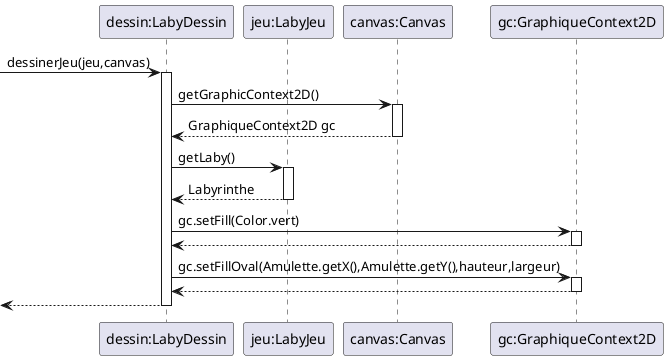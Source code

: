 @startuml
participant "dessin:LabyDessin" as dessin

participant "jeu:LabyJeu" as jeu

participant "canvas:Canvas" as canvas

participant "gc:GraphiqueContext2D" as gc

->dessin : dessinerJeu(jeu,canvas)
activate dessin

dessin->canvas : getGraphicContext2D()
activate canvas
canvas-->dessin :GraphiqueContext2D gc
    deactivate canvas

dessin->jeu :getLaby()
activate jeu
dessin <-- jeu: Labyrinthe
deactivate jeu

gc<-dessin : gc.setFill(Color.vert)
activate gc
gc-->dessin
deactivate gc
gc<-dessin :gc.setFillOval(Amulette.getX(),Amulette.getY(),hauteur,largeur)
activate gc

gc-->dessin
deactivate gc



<--dessin
    deactivate dessin
@enduml
